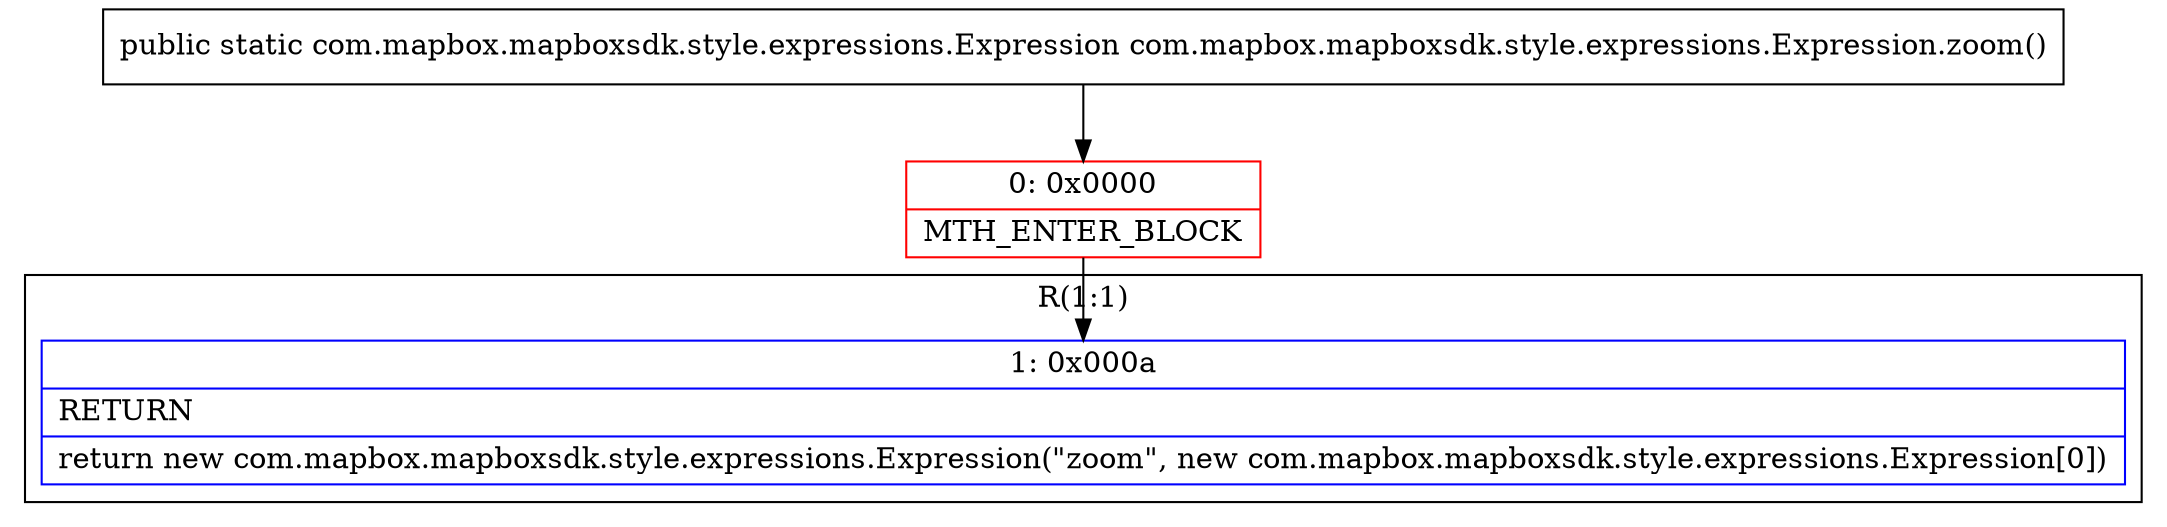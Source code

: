 digraph "CFG forcom.mapbox.mapboxsdk.style.expressions.Expression.zoom()Lcom\/mapbox\/mapboxsdk\/style\/expressions\/Expression;" {
subgraph cluster_Region_1364635083 {
label = "R(1:1)";
node [shape=record,color=blue];
Node_1 [shape=record,label="{1\:\ 0x000a|RETURN\l|return new com.mapbox.mapboxsdk.style.expressions.Expression(\"zoom\", new com.mapbox.mapboxsdk.style.expressions.Expression[0])\l}"];
}
Node_0 [shape=record,color=red,label="{0\:\ 0x0000|MTH_ENTER_BLOCK\l}"];
MethodNode[shape=record,label="{public static com.mapbox.mapboxsdk.style.expressions.Expression com.mapbox.mapboxsdk.style.expressions.Expression.zoom() }"];
MethodNode -> Node_0;
Node_0 -> Node_1;
}

